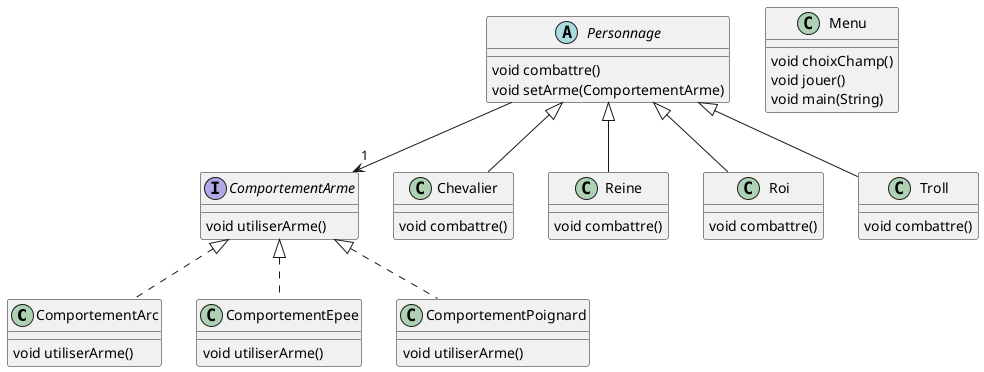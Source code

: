 @startuml

' definitions
' -----------

' package "Comportements.Implementation"
class ComportementArc
class ComportementEpee
class ComportementPoignard
' end package

' package "Comportements"
interface ComportementArme
' end package

' package "Application.Personnage"
class Chevalier
abstract Personnage
class Reine
class Roi
class Troll
' end package

' package "Application"
class Menu
' end package

' content
' -------

' ComportementArc:
ComportementArme <|.. ComportementArc
ComportementArc : void utiliserArme()

' ComportementArme:
ComportementArme : void utiliserArme()

' Menu:
Menu : void choixChamp()
Menu : void jouer()
Menu : void main(String)

' Troll:
Personnage <|-- Troll
Troll : void combattre()

' Chevalier:
Personnage <|-- Chevalier
Chevalier : void combattre()

' Personnage:
Personnage --> "1" ComportementArme
Personnage : void combattre()
Personnage : void setArme(ComportementArme)

' ComportementPoignard:
ComportementArme <|.. ComportementPoignard
ComportementPoignard : void utiliserArme()

' Roi:
Personnage <|-- Roi
Roi : void combattre()

' ComportementEpee:
ComportementArme <|.. ComportementEpee
ComportementEpee : void utiliserArme()

' Reine:
Personnage <|-- Reine
Reine : void combattre()

@enduml
